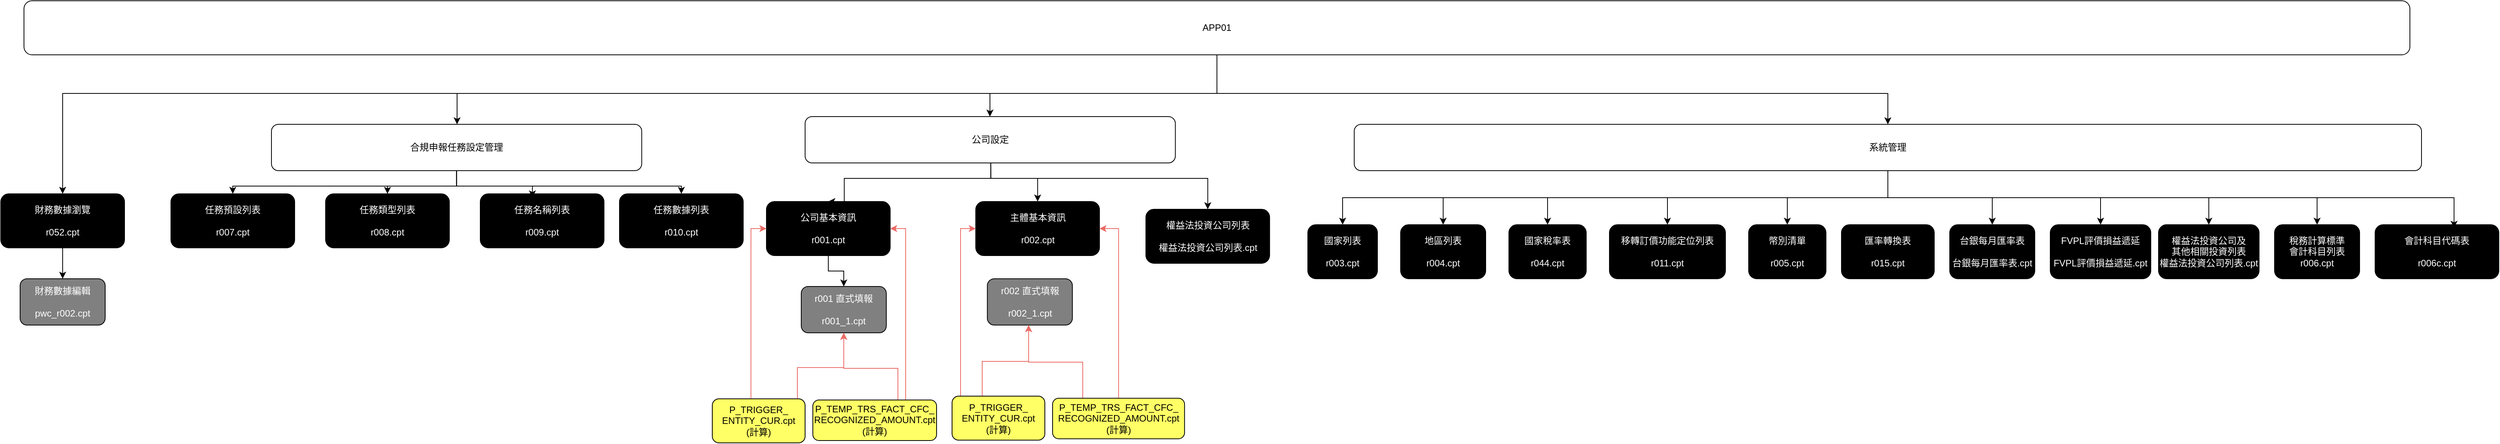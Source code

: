 <mxfile version="26.0.11" pages="2">
  <diagram name="APP01" id="h6OUM4OziwWToXMezERi">
    <mxGraphModel dx="2715" dy="690" grid="1" gridSize="10" guides="1" tooltips="1" connect="1" arrows="1" fold="1" page="1" pageScale="1" pageWidth="827" pageHeight="1169" math="0" shadow="0">
      <root>
        <mxCell id="K0m4iGZ0qWEgd1VsDrm0-0" />
        <mxCell id="K0m4iGZ0qWEgd1VsDrm0-1" parent="K0m4iGZ0qWEgd1VsDrm0-0" />
        <mxCell id="K0m4iGZ0qWEgd1VsDrm0-5" value="國家列表&lt;br&gt;&lt;br&gt;r003.cpt" style="rounded=1;whiteSpace=wrap;html=1;fillColor=#000000;fontColor=#FFFFFF;" vertex="1" parent="K0m4iGZ0qWEgd1VsDrm0-1">
          <mxGeometry x="100" y="300" width="90" height="70" as="geometry" />
        </mxCell>
        <mxCell id="K0m4iGZ0qWEgd1VsDrm0-54" value="主體基本資訊&lt;br&gt;&lt;br&gt;r002.cpt" style="rounded=1;whiteSpace=wrap;html=1;fillColor=#000000;fontColor=#FFFFFF;" vertex="1" parent="K0m4iGZ0qWEgd1VsDrm0-1">
          <mxGeometry x="-329.37" y="270" width="160" height="70" as="geometry" />
        </mxCell>
        <mxCell id="yYYJLgt1P4HtLAIT9Ehr-3" style="edgeStyle=orthogonalEdgeStyle;rounded=0;orthogonalLoop=1;jettySize=auto;html=1;" edge="1" parent="K0m4iGZ0qWEgd1VsDrm0-1" source="K0m4iGZ0qWEgd1VsDrm0-62" target="yYYJLgt1P4HtLAIT9Ehr-1">
          <mxGeometry relative="1" as="geometry">
            <Array as="points">
              <mxPoint x="-18" y="130" />
              <mxPoint x="850" y="130" />
            </Array>
          </mxGeometry>
        </mxCell>
        <mxCell id="yYYJLgt1P4HtLAIT9Ehr-30" style="edgeStyle=orthogonalEdgeStyle;rounded=0;orthogonalLoop=1;jettySize=auto;html=1;" edge="1" parent="K0m4iGZ0qWEgd1VsDrm0-1" source="K0m4iGZ0qWEgd1VsDrm0-62" target="yYYJLgt1P4HtLAIT9Ehr-0">
          <mxGeometry relative="1" as="geometry">
            <Array as="points">
              <mxPoint x="-18" y="130" />
              <mxPoint x="-311" y="130" />
            </Array>
          </mxGeometry>
        </mxCell>
        <mxCell id="yYYJLgt1P4HtLAIT9Ehr-64" style="edgeStyle=orthogonalEdgeStyle;rounded=0;orthogonalLoop=1;jettySize=auto;html=1;" edge="1" parent="K0m4iGZ0qWEgd1VsDrm0-1" source="K0m4iGZ0qWEgd1VsDrm0-62" target="yYYJLgt1P4HtLAIT9Ehr-62">
          <mxGeometry relative="1" as="geometry">
            <Array as="points">
              <mxPoint x="-17" y="130" />
              <mxPoint x="-1000" y="130" />
            </Array>
          </mxGeometry>
        </mxCell>
        <mxCell id="iSZOFuH3dctsX6Fcduhh-1" style="edgeStyle=orthogonalEdgeStyle;rounded=0;orthogonalLoop=1;jettySize=auto;html=1;" edge="1" parent="K0m4iGZ0qWEgd1VsDrm0-1" source="K0m4iGZ0qWEgd1VsDrm0-62" target="iSZOFuH3dctsX6Fcduhh-0">
          <mxGeometry relative="1" as="geometry">
            <Array as="points">
              <mxPoint x="-17" y="130" />
              <mxPoint x="-1510" y="130" />
            </Array>
          </mxGeometry>
        </mxCell>
        <mxCell id="K0m4iGZ0qWEgd1VsDrm0-62" value="APP01" style="rounded=1;whiteSpace=wrap;html=1;" vertex="1" parent="K0m4iGZ0qWEgd1VsDrm0-1">
          <mxGeometry x="-1560" y="10" width="3085" height="70" as="geometry" />
        </mxCell>
        <mxCell id="yYYJLgt1P4HtLAIT9Ehr-32" style="edgeStyle=orthogonalEdgeStyle;rounded=0;orthogonalLoop=1;jettySize=auto;html=1;" edge="1" parent="K0m4iGZ0qWEgd1VsDrm0-1" source="K0m4iGZ0qWEgd1VsDrm0-63" target="yYYJLgt1P4HtLAIT9Ehr-31">
          <mxGeometry relative="1" as="geometry" />
        </mxCell>
        <mxCell id="K0m4iGZ0qWEgd1VsDrm0-63" value="公司基本資訊&lt;br&gt;&lt;br&gt;r001.cpt" style="rounded=1;whiteSpace=wrap;html=1;fillColor=#000000;fontColor=#FFFFFF;" vertex="1" parent="K0m4iGZ0qWEgd1VsDrm0-1">
          <mxGeometry x="-600" y="270" width="160" height="70" as="geometry" />
        </mxCell>
        <mxCell id="K0m4iGZ0qWEgd1VsDrm0-64" value="地區列表&lt;br&gt;&lt;br&gt;r004.cpt" style="rounded=1;whiteSpace=wrap;html=1;fillColor=#000000;fontColor=#FFFFFF;" vertex="1" parent="K0m4iGZ0qWEgd1VsDrm0-1">
          <mxGeometry x="220" y="300" width="110" height="70" as="geometry" />
        </mxCell>
        <mxCell id="K0m4iGZ0qWEgd1VsDrm0-71" value="國家稅率表&lt;br&gt;&lt;br&gt;r044.cpt" style="rounded=1;whiteSpace=wrap;html=1;fillColor=#000000;fontColor=#FFFFFF;" vertex="1" parent="K0m4iGZ0qWEgd1VsDrm0-1">
          <mxGeometry x="360" y="300" width="100" height="70" as="geometry" />
        </mxCell>
        <mxCell id="K0m4iGZ0qWEgd1VsDrm0-75" value="幣別清單&lt;br&gt;&lt;br&gt;r005.cpt" style="rounded=1;whiteSpace=wrap;html=1;fillColor=#000000;fontColor=#FFFFFF;" vertex="1" parent="K0m4iGZ0qWEgd1VsDrm0-1">
          <mxGeometry x="670" y="300" width="100" height="70" as="geometry" />
        </mxCell>
        <mxCell id="yYYJLgt1P4HtLAIT9Ehr-4" style="edgeStyle=orthogonalEdgeStyle;rounded=0;orthogonalLoop=1;jettySize=auto;html=1;entryX=0.5;entryY=0;entryDx=0;entryDy=0;" edge="1" parent="K0m4iGZ0qWEgd1VsDrm0-1" target="K0m4iGZ0qWEgd1VsDrm0-63">
          <mxGeometry relative="1" as="geometry">
            <mxPoint x="-309.941" y="220" as="sourcePoint" />
            <Array as="points">
              <mxPoint x="-310.37" y="240" />
              <mxPoint x="-499.37" y="240" />
            </Array>
          </mxGeometry>
        </mxCell>
        <mxCell id="yYYJLgt1P4HtLAIT9Ehr-28" style="edgeStyle=orthogonalEdgeStyle;rounded=0;orthogonalLoop=1;jettySize=auto;html=1;" edge="1" parent="K0m4iGZ0qWEgd1VsDrm0-1" target="K0m4iGZ0qWEgd1VsDrm0-54">
          <mxGeometry relative="1" as="geometry">
            <mxPoint x="-309.941" y="220" as="sourcePoint" />
            <Array as="points">
              <mxPoint x="-310.37" y="240" />
              <mxPoint x="-249.37" y="240" />
            </Array>
          </mxGeometry>
        </mxCell>
        <mxCell id="yYYJLgt1P4HtLAIT9Ehr-29" style="edgeStyle=orthogonalEdgeStyle;rounded=0;orthogonalLoop=1;jettySize=auto;html=1;" edge="1" parent="K0m4iGZ0qWEgd1VsDrm0-1" target="yYYJLgt1P4HtLAIT9Ehr-27">
          <mxGeometry relative="1" as="geometry">
            <mxPoint x="-309.941" y="220" as="sourcePoint" />
            <Array as="points">
              <mxPoint x="-310.37" y="240" />
              <mxPoint x="-29.37" y="240" />
            </Array>
          </mxGeometry>
        </mxCell>
        <mxCell id="yYYJLgt1P4HtLAIT9Ehr-0" value="公司設定" style="rounded=1;whiteSpace=wrap;html=1;" vertex="1" parent="K0m4iGZ0qWEgd1VsDrm0-1">
          <mxGeometry x="-550" y="160" width="478.75" height="60" as="geometry" />
        </mxCell>
        <mxCell id="yYYJLgt1P4HtLAIT9Ehr-5" style="edgeStyle=orthogonalEdgeStyle;rounded=0;orthogonalLoop=1;jettySize=auto;html=1;" edge="1" parent="K0m4iGZ0qWEgd1VsDrm0-1" source="yYYJLgt1P4HtLAIT9Ehr-1" target="K0m4iGZ0qWEgd1VsDrm0-5">
          <mxGeometry relative="1" as="geometry" />
        </mxCell>
        <mxCell id="yYYJLgt1P4HtLAIT9Ehr-6" style="edgeStyle=orthogonalEdgeStyle;rounded=0;orthogonalLoop=1;jettySize=auto;html=1;" edge="1" parent="K0m4iGZ0qWEgd1VsDrm0-1" source="yYYJLgt1P4HtLAIT9Ehr-1" target="K0m4iGZ0qWEgd1VsDrm0-64">
          <mxGeometry relative="1" as="geometry" />
        </mxCell>
        <mxCell id="yYYJLgt1P4HtLAIT9Ehr-7" style="edgeStyle=orthogonalEdgeStyle;rounded=0;orthogonalLoop=1;jettySize=auto;html=1;" edge="1" parent="K0m4iGZ0qWEgd1VsDrm0-1" source="yYYJLgt1P4HtLAIT9Ehr-1" target="K0m4iGZ0qWEgd1VsDrm0-71">
          <mxGeometry relative="1" as="geometry" />
        </mxCell>
        <mxCell id="yYYJLgt1P4HtLAIT9Ehr-8" style="edgeStyle=orthogonalEdgeStyle;rounded=0;orthogonalLoop=1;jettySize=auto;html=1;" edge="1" parent="K0m4iGZ0qWEgd1VsDrm0-1" source="yYYJLgt1P4HtLAIT9Ehr-1" target="K0m4iGZ0qWEgd1VsDrm0-73">
          <mxGeometry relative="1" as="geometry" />
        </mxCell>
        <mxCell id="yYYJLgt1P4HtLAIT9Ehr-9" style="edgeStyle=orthogonalEdgeStyle;rounded=0;orthogonalLoop=1;jettySize=auto;html=1;" edge="1" parent="K0m4iGZ0qWEgd1VsDrm0-1" source="yYYJLgt1P4HtLAIT9Ehr-1" target="K0m4iGZ0qWEgd1VsDrm0-75">
          <mxGeometry relative="1" as="geometry" />
        </mxCell>
        <mxCell id="yYYJLgt1P4HtLAIT9Ehr-22" style="edgeStyle=orthogonalEdgeStyle;rounded=0;orthogonalLoop=1;jettySize=auto;html=1;" edge="1" parent="K0m4iGZ0qWEgd1VsDrm0-1" source="yYYJLgt1P4HtLAIT9Ehr-1" target="yYYJLgt1P4HtLAIT9Ehr-14">
          <mxGeometry relative="1" as="geometry" />
        </mxCell>
        <mxCell id="yYYJLgt1P4HtLAIT9Ehr-23" style="edgeStyle=orthogonalEdgeStyle;rounded=0;orthogonalLoop=1;jettySize=auto;html=1;" edge="1" parent="K0m4iGZ0qWEgd1VsDrm0-1" source="yYYJLgt1P4HtLAIT9Ehr-1" target="yYYJLgt1P4HtLAIT9Ehr-12">
          <mxGeometry relative="1" as="geometry" />
        </mxCell>
        <mxCell id="yYYJLgt1P4HtLAIT9Ehr-24" style="edgeStyle=orthogonalEdgeStyle;rounded=0;orthogonalLoop=1;jettySize=auto;html=1;" edge="1" parent="K0m4iGZ0qWEgd1VsDrm0-1" source="yYYJLgt1P4HtLAIT9Ehr-1" target="yYYJLgt1P4HtLAIT9Ehr-11">
          <mxGeometry relative="1" as="geometry" />
        </mxCell>
        <mxCell id="yYYJLgt1P4HtLAIT9Ehr-25" style="edgeStyle=orthogonalEdgeStyle;rounded=0;orthogonalLoop=1;jettySize=auto;html=1;" edge="1" parent="K0m4iGZ0qWEgd1VsDrm0-1" source="yYYJLgt1P4HtLAIT9Ehr-1" target="yYYJLgt1P4HtLAIT9Ehr-13">
          <mxGeometry relative="1" as="geometry" />
        </mxCell>
        <mxCell id="yYYJLgt1P4HtLAIT9Ehr-1" value="系統管理" style="rounded=1;whiteSpace=wrap;html=1;" vertex="1" parent="K0m4iGZ0qWEgd1VsDrm0-1">
          <mxGeometry x="160" y="170" width="1380" height="60" as="geometry" />
        </mxCell>
        <mxCell id="yYYJLgt1P4HtLAIT9Ehr-10" value="匯率轉換表&lt;br&gt;&lt;br&gt;r015.cpt" style="rounded=1;whiteSpace=wrap;html=1;fillColor=#000000;fontColor=#FFFFFF;" vertex="1" parent="K0m4iGZ0qWEgd1VsDrm0-1">
          <mxGeometry x="790" y="300" width="120" height="70" as="geometry" />
        </mxCell>
        <mxCell id="yYYJLgt1P4HtLAIT9Ehr-11" value="權益法投資公司及&lt;br&gt;其他相關投資列表&lt;br&gt;權益法投資公司列表.cpt" style="rounded=1;whiteSpace=wrap;html=1;fillColor=#000000;fontColor=#FFFFFF;" vertex="1" parent="K0m4iGZ0qWEgd1VsDrm0-1">
          <mxGeometry x="1200" y="300" width="130" height="70" as="geometry" />
        </mxCell>
        <mxCell id="yYYJLgt1P4HtLAIT9Ehr-12" value="FVPL評價損益遞延&lt;br&gt;&lt;br&gt;FVPL評價損益遞延.cpt" style="rounded=1;whiteSpace=wrap;html=1;fillColor=#000000;fontColor=#FFFFFF;" vertex="1" parent="K0m4iGZ0qWEgd1VsDrm0-1">
          <mxGeometry x="1060" y="300" width="130" height="70" as="geometry" />
        </mxCell>
        <mxCell id="yYYJLgt1P4HtLAIT9Ehr-13" value="稅務計算標準&lt;br&gt;會計科目列表&lt;br&gt;r006.cpt" style="rounded=1;whiteSpace=wrap;html=1;fillColor=#000000;fontColor=#FFFFFF;" vertex="1" parent="K0m4iGZ0qWEgd1VsDrm0-1">
          <mxGeometry x="1350" y="300" width="110" height="70" as="geometry" />
        </mxCell>
        <mxCell id="yYYJLgt1P4HtLAIT9Ehr-15" value="會計科目代碼表&lt;br&gt;&lt;br&gt;r006c.cpt" style="rounded=1;whiteSpace=wrap;html=1;fillColor=#000000;fontColor=#FFFFFF;" vertex="1" parent="K0m4iGZ0qWEgd1VsDrm0-1">
          <mxGeometry x="1480" y="300" width="160" height="70" as="geometry" />
        </mxCell>
        <mxCell id="K0m4iGZ0qWEgd1VsDrm0-73" value="移轉訂價功能定位列表&lt;br&gt;&lt;br&gt;r011.cpt" style="rounded=1;whiteSpace=wrap;html=1;fillColor=#000000;fontColor=#FFFFFF;" vertex="1" parent="K0m4iGZ0qWEgd1VsDrm0-1">
          <mxGeometry x="490" y="300" width="150" height="70" as="geometry" />
        </mxCell>
        <mxCell id="yYYJLgt1P4HtLAIT9Ehr-14" value="台銀每月匯率表&lt;br&gt;&lt;br&gt;台銀每月匯率表.cpt" style="rounded=1;whiteSpace=wrap;html=1;fillColor=#000000;fontColor=#FFFFFF;" vertex="1" parent="K0m4iGZ0qWEgd1VsDrm0-1">
          <mxGeometry x="930" y="300" width="110" height="70" as="geometry" />
        </mxCell>
        <mxCell id="yYYJLgt1P4HtLAIT9Ehr-26" style="edgeStyle=orthogonalEdgeStyle;rounded=0;orthogonalLoop=1;jettySize=auto;html=1;entryX=0.638;entryY=0.057;entryDx=0;entryDy=0;entryPerimeter=0;" edge="1" parent="K0m4iGZ0qWEgd1VsDrm0-1" source="yYYJLgt1P4HtLAIT9Ehr-1" target="yYYJLgt1P4HtLAIT9Ehr-15">
          <mxGeometry relative="1" as="geometry" />
        </mxCell>
        <mxCell id="yYYJLgt1P4HtLAIT9Ehr-27" value="權益法投資公司列表&lt;br&gt;&lt;br&gt;權益法投資公司列表.cpt" style="rounded=1;whiteSpace=wrap;html=1;fillColor=#000000;fontColor=#FFFFFF;" vertex="1" parent="K0m4iGZ0qWEgd1VsDrm0-1">
          <mxGeometry x="-109.37" y="280" width="160" height="70" as="geometry" />
        </mxCell>
        <mxCell id="yYYJLgt1P4HtLAIT9Ehr-31" value="r001 直式填報&lt;br&gt;&lt;br&gt;r001_1.cpt" style="rounded=1;whiteSpace=wrap;html=1;fillColor=#808080;fontColor=#FFFFFF;" vertex="1" parent="K0m4iGZ0qWEgd1VsDrm0-1">
          <mxGeometry x="-555" y="380" width="110" height="60" as="geometry" />
        </mxCell>
        <mxCell id="yYYJLgt1P4HtLAIT9Ehr-37" style="edgeStyle=orthogonalEdgeStyle;rounded=0;orthogonalLoop=1;jettySize=auto;html=1;strokeColor=light-dark(#EA6B66,#FFFFFF);" edge="1" parent="K0m4iGZ0qWEgd1VsDrm0-1" source="yYYJLgt1P4HtLAIT9Ehr-33" target="yYYJLgt1P4HtLAIT9Ehr-31">
          <mxGeometry relative="1" as="geometry">
            <Array as="points">
              <mxPoint x="-560" y="485" />
              <mxPoint x="-500" y="485" />
            </Array>
          </mxGeometry>
        </mxCell>
        <mxCell id="yYYJLgt1P4HtLAIT9Ehr-60" style="edgeStyle=orthogonalEdgeStyle;rounded=0;orthogonalLoop=1;jettySize=auto;html=1;entryX=0;entryY=0.5;entryDx=0;entryDy=0;strokeColor=light-dark(#EA6B66,#FFFFFF);" edge="1" parent="K0m4iGZ0qWEgd1VsDrm0-1" source="yYYJLgt1P4HtLAIT9Ehr-33" target="K0m4iGZ0qWEgd1VsDrm0-63">
          <mxGeometry relative="1" as="geometry">
            <Array as="points">
              <mxPoint x="-620" y="305" />
            </Array>
          </mxGeometry>
        </mxCell>
        <mxCell id="yYYJLgt1P4HtLAIT9Ehr-33" value="P_TRIGGER_&lt;br&gt;ENTITY_CUR.cpt&lt;br&gt;(計算)" style="rounded=1;whiteSpace=wrap;html=1;fillColor=light-dark(#FFFF66,var(--ge-dark-color, #121212));" vertex="1" parent="K0m4iGZ0qWEgd1VsDrm0-1">
          <mxGeometry x="-670" y="525.5" width="120" height="57" as="geometry" />
        </mxCell>
        <mxCell id="yYYJLgt1P4HtLAIT9Ehr-38" style="edgeStyle=orthogonalEdgeStyle;rounded=0;orthogonalLoop=1;jettySize=auto;html=1;fillColor=#EA6B66;strokeColor=light-dark(#EA6B66,#FFFFFF);" edge="1" parent="K0m4iGZ0qWEgd1VsDrm0-1" source="yYYJLgt1P4HtLAIT9Ehr-34" target="yYYJLgt1P4HtLAIT9Ehr-31">
          <mxGeometry relative="1" as="geometry">
            <Array as="points">
              <mxPoint x="-430" y="486" />
              <mxPoint x="-500" y="486" />
            </Array>
          </mxGeometry>
        </mxCell>
        <mxCell id="yYYJLgt1P4HtLAIT9Ehr-59" style="edgeStyle=orthogonalEdgeStyle;rounded=0;orthogonalLoop=1;jettySize=auto;html=1;entryX=1;entryY=0.5;entryDx=0;entryDy=0;strokeColor=light-dark(#EA6B66,#FFFFFF);" edge="1" parent="K0m4iGZ0qWEgd1VsDrm0-1" source="yYYJLgt1P4HtLAIT9Ehr-34" target="K0m4iGZ0qWEgd1VsDrm0-63">
          <mxGeometry relative="1" as="geometry">
            <Array as="points">
              <mxPoint x="-420" y="305" />
            </Array>
          </mxGeometry>
        </mxCell>
        <mxCell id="yYYJLgt1P4HtLAIT9Ehr-34" value="P_TEMP_TRS_FACT_CFC_&lt;br&gt;RECOGNIZED_AMOUNT.cpt&lt;br&gt;(計算)" style="rounded=1;whiteSpace=wrap;html=1;fillColor=light-dark(#FFFF66,var(--ge-dark-color, #121212));" vertex="1" parent="K0m4iGZ0qWEgd1VsDrm0-1">
          <mxGeometry x="-540" y="527" width="160" height="52.5" as="geometry" />
        </mxCell>
        <mxCell id="yYYJLgt1P4HtLAIT9Ehr-40" value="r002 直式填報&lt;br&gt;&lt;br&gt;r002_1.cpt" style="rounded=1;whiteSpace=wrap;html=1;fillColor=#808080;fontColor=#FFFFFF;" vertex="1" parent="K0m4iGZ0qWEgd1VsDrm0-1">
          <mxGeometry x="-314.37" y="370" width="110" height="60" as="geometry" />
        </mxCell>
        <mxCell id="yYYJLgt1P4HtLAIT9Ehr-51" style="edgeStyle=orthogonalEdgeStyle;rounded=0;orthogonalLoop=1;jettySize=auto;html=1;strokeColor=light-dark(#EA6B66,#FFFFFF);" edge="1" parent="K0m4iGZ0qWEgd1VsDrm0-1" source="yYYJLgt1P4HtLAIT9Ehr-52" target="yYYJLgt1P4HtLAIT9Ehr-40">
          <mxGeometry relative="1" as="geometry">
            <mxPoint x="-260.63" y="432" as="targetPoint" />
            <Array as="points">
              <mxPoint x="-321" y="477" />
              <mxPoint x="-261" y="477" />
            </Array>
          </mxGeometry>
        </mxCell>
        <mxCell id="yYYJLgt1P4HtLAIT9Ehr-56" style="edgeStyle=orthogonalEdgeStyle;rounded=0;orthogonalLoop=1;jettySize=auto;html=1;entryX=0;entryY=0.5;entryDx=0;entryDy=0;strokeColor=light-dark(#EA6B66,#FFFFFF);" edge="1" parent="K0m4iGZ0qWEgd1VsDrm0-1" source="yYYJLgt1P4HtLAIT9Ehr-52" target="K0m4iGZ0qWEgd1VsDrm0-54">
          <mxGeometry relative="1" as="geometry">
            <Array as="points">
              <mxPoint x="-349" y="305" />
            </Array>
          </mxGeometry>
        </mxCell>
        <mxCell id="yYYJLgt1P4HtLAIT9Ehr-52" value="P_TRIGGER_&lt;br&gt;ENTITY_CUR.cpt&lt;br&gt;(計算)" style="rounded=1;whiteSpace=wrap;html=1;fillColor=light-dark(#FFFF66,var(--ge-dark-color, #121212));" vertex="1" parent="K0m4iGZ0qWEgd1VsDrm0-1">
          <mxGeometry x="-360" y="522" width="120" height="57" as="geometry" />
        </mxCell>
        <mxCell id="yYYJLgt1P4HtLAIT9Ehr-53" style="edgeStyle=orthogonalEdgeStyle;rounded=0;orthogonalLoop=1;jettySize=auto;html=1;fillColor=#EA6B66;strokeColor=light-dark(#EA6B66,#FFFFFF);" edge="1" parent="K0m4iGZ0qWEgd1VsDrm0-1" source="yYYJLgt1P4HtLAIT9Ehr-54" target="yYYJLgt1P4HtLAIT9Ehr-40">
          <mxGeometry relative="1" as="geometry">
            <mxPoint x="-260.63" y="432" as="targetPoint" />
            <Array as="points">
              <mxPoint x="-191" y="478" />
              <mxPoint x="-261" y="478" />
            </Array>
          </mxGeometry>
        </mxCell>
        <mxCell id="yYYJLgt1P4HtLAIT9Ehr-61" style="edgeStyle=orthogonalEdgeStyle;rounded=0;orthogonalLoop=1;jettySize=auto;html=1;entryX=1;entryY=0.5;entryDx=0;entryDy=0;strokeColor=light-dark(#EA6B66,#FFFFFF);" edge="1" parent="K0m4iGZ0qWEgd1VsDrm0-1" source="yYYJLgt1P4HtLAIT9Ehr-54" target="K0m4iGZ0qWEgd1VsDrm0-54">
          <mxGeometry relative="1" as="geometry" />
        </mxCell>
        <mxCell id="yYYJLgt1P4HtLAIT9Ehr-54" value="P_TEMP_TRS_FACT_CFC_&lt;br&gt;RECOGNIZED_AMOUNT.cpt&lt;br&gt;(計算)" style="rounded=1;whiteSpace=wrap;html=1;fillColor=light-dark(#FFFF66,var(--ge-dark-color, #121212));" vertex="1" parent="K0m4iGZ0qWEgd1VsDrm0-1">
          <mxGeometry x="-230" y="524.75" width="170.63" height="52.5" as="geometry" />
        </mxCell>
        <mxCell id="yYYJLgt1P4HtLAIT9Ehr-69" style="edgeStyle=orthogonalEdgeStyle;rounded=0;orthogonalLoop=1;jettySize=auto;html=1;entryX=0.5;entryY=0;entryDx=0;entryDy=0;" edge="1" parent="K0m4iGZ0qWEgd1VsDrm0-1" source="yYYJLgt1P4HtLAIT9Ehr-62" target="yYYJLgt1P4HtLAIT9Ehr-68">
          <mxGeometry relative="1" as="geometry">
            <Array as="points">
              <mxPoint x="-1001" y="250" />
              <mxPoint x="-1290" y="250" />
            </Array>
          </mxGeometry>
        </mxCell>
        <mxCell id="yYYJLgt1P4HtLAIT9Ehr-70" style="edgeStyle=orthogonalEdgeStyle;rounded=0;orthogonalLoop=1;jettySize=auto;html=1;" edge="1" parent="K0m4iGZ0qWEgd1VsDrm0-1" source="yYYJLgt1P4HtLAIT9Ehr-62" target="yYYJLgt1P4HtLAIT9Ehr-65">
          <mxGeometry relative="1" as="geometry" />
        </mxCell>
        <mxCell id="yYYJLgt1P4HtLAIT9Ehr-72" style="edgeStyle=orthogonalEdgeStyle;rounded=0;orthogonalLoop=1;jettySize=auto;html=1;" edge="1" parent="K0m4iGZ0qWEgd1VsDrm0-1" source="yYYJLgt1P4HtLAIT9Ehr-62" target="yYYJLgt1P4HtLAIT9Ehr-67">
          <mxGeometry relative="1" as="geometry">
            <Array as="points">
              <mxPoint x="-1001" y="250" />
              <mxPoint x="-710" y="250" />
            </Array>
          </mxGeometry>
        </mxCell>
        <mxCell id="yYYJLgt1P4HtLAIT9Ehr-62" value="合規申報任務設定管理" style="rounded=1;whiteSpace=wrap;html=1;" vertex="1" parent="K0m4iGZ0qWEgd1VsDrm0-1">
          <mxGeometry x="-1240" y="170" width="478.75" height="60" as="geometry" />
        </mxCell>
        <mxCell id="yYYJLgt1P4HtLAIT9Ehr-65" value="任務類型列表&lt;br&gt;&lt;br&gt;r008.cpt" style="rounded=1;whiteSpace=wrap;html=1;fillColor=#000000;fontColor=#FFFFFF;" vertex="1" parent="K0m4iGZ0qWEgd1VsDrm0-1">
          <mxGeometry x="-1170" y="260" width="160" height="70" as="geometry" />
        </mxCell>
        <mxCell id="yYYJLgt1P4HtLAIT9Ehr-66" value="任務名稱列表&lt;br&gt;&lt;br&gt;r009.cpt" style="rounded=1;whiteSpace=wrap;html=1;fillColor=#000000;fontColor=#FFFFFF;" vertex="1" parent="K0m4iGZ0qWEgd1VsDrm0-1">
          <mxGeometry x="-970" y="260" width="160" height="70" as="geometry" />
        </mxCell>
        <mxCell id="yYYJLgt1P4HtLAIT9Ehr-67" value="任務數據列表&lt;br&gt;&lt;br&gt;r010.cpt" style="rounded=1;whiteSpace=wrap;html=1;fillColor=#000000;fontColor=#FFFFFF;" vertex="1" parent="K0m4iGZ0qWEgd1VsDrm0-1">
          <mxGeometry x="-790" y="260" width="160" height="70" as="geometry" />
        </mxCell>
        <mxCell id="yYYJLgt1P4HtLAIT9Ehr-68" value="任務預設列表&lt;br&gt;&lt;br&gt;r007.cpt" style="rounded=1;whiteSpace=wrap;html=1;fillColor=#000000;fontColor=#FFFFFF;" vertex="1" parent="K0m4iGZ0qWEgd1VsDrm0-1">
          <mxGeometry x="-1370" y="260" width="160" height="70" as="geometry" />
        </mxCell>
        <mxCell id="yYYJLgt1P4HtLAIT9Ehr-71" style="edgeStyle=orthogonalEdgeStyle;rounded=0;orthogonalLoop=1;jettySize=auto;html=1;entryX=0.421;entryY=0.067;entryDx=0;entryDy=0;entryPerimeter=0;" edge="1" parent="K0m4iGZ0qWEgd1VsDrm0-1" source="yYYJLgt1P4HtLAIT9Ehr-62" target="yYYJLgt1P4HtLAIT9Ehr-66">
          <mxGeometry relative="1" as="geometry" />
        </mxCell>
        <mxCell id="iSZOFuH3dctsX6Fcduhh-3" style="edgeStyle=orthogonalEdgeStyle;rounded=0;orthogonalLoop=1;jettySize=auto;html=1;" edge="1" parent="K0m4iGZ0qWEgd1VsDrm0-1" source="iSZOFuH3dctsX6Fcduhh-0" target="iSZOFuH3dctsX6Fcduhh-2">
          <mxGeometry relative="1" as="geometry" />
        </mxCell>
        <mxCell id="iSZOFuH3dctsX6Fcduhh-0" value="財務數據瀏覽&lt;br&gt;&lt;br&gt;r052.cpt" style="rounded=1;whiteSpace=wrap;html=1;fillColor=#000000;fontColor=#FFFFFF;" vertex="1" parent="K0m4iGZ0qWEgd1VsDrm0-1">
          <mxGeometry x="-1590" y="260" width="160" height="70" as="geometry" />
        </mxCell>
        <mxCell id="iSZOFuH3dctsX6Fcduhh-2" value="財務數據編輯&lt;br&gt;&lt;br&gt;pwc_r002.cpt" style="rounded=1;whiteSpace=wrap;html=1;fillColor=#808080;fontColor=#FFFFFF;" vertex="1" parent="K0m4iGZ0qWEgd1VsDrm0-1">
          <mxGeometry x="-1565" y="370" width="110" height="60" as="geometry" />
        </mxCell>
      </root>
    </mxGraphModel>
  </diagram>
  <diagram name="APP05" id="a1iznEjpdeptG8lBAHUq">
    <mxGraphModel dx="2010" dy="768" grid="1" gridSize="10" guides="1" tooltips="1" connect="1" arrows="1" fold="1" page="1" pageScale="1" pageWidth="827" pageHeight="1169" math="0" shadow="0">
      <root>
        <mxCell id="0" />
        <mxCell id="1" parent="0" />
        <mxCell id="TwcWxj9IpcgfU60Wg9Iu-6" style="edgeStyle=orthogonalEdgeStyle;rounded=0;orthogonalLoop=1;jettySize=auto;html=1;exitX=0.394;exitY=-0.029;exitDx=0;exitDy=0;entryX=0.5;entryY=0;entryDx=0;entryDy=0;exitPerimeter=0;" parent="1" source="hVN81LNOfM8asuiW2AmP-2" target="TwcWxj9IpcgfU60Wg9Iu-2" edge="1">
          <mxGeometry relative="1" as="geometry">
            <mxPoint x="460" y="200" as="sourcePoint" />
          </mxGeometry>
        </mxCell>
        <mxCell id="TwcWxj9IpcgfU60Wg9Iu-7" style="edgeStyle=orthogonalEdgeStyle;rounded=0;orthogonalLoop=1;jettySize=auto;html=1;entryX=0.5;entryY=0;entryDx=0;entryDy=0;" parent="1" source="hVN81LNOfM8asuiW2AmP-2" target="TwcWxj9IpcgfU60Wg9Iu-5" edge="1">
          <mxGeometry relative="1" as="geometry">
            <mxPoint x="500" y="200" as="sourcePoint" />
          </mxGeometry>
        </mxCell>
        <mxCell id="TwcWxj9IpcgfU60Wg9Iu-11" style="edgeStyle=orthogonalEdgeStyle;rounded=0;orthogonalLoop=1;jettySize=auto;html=1;entryX=0.5;entryY=0;entryDx=0;entryDy=0;" parent="1" source="hVN81LNOfM8asuiW2AmP-1" target="TwcWxj9IpcgfU60Wg9Iu-8" edge="1">
          <mxGeometry relative="1" as="geometry">
            <mxPoint x="540" y="200" as="sourcePoint" />
            <Array as="points">
              <mxPoint x="534" y="340" />
              <mxPoint x="860" y="340" />
              <mxPoint x="860" y="510" />
            </Array>
          </mxGeometry>
        </mxCell>
        <mxCell id="TwcWxj9IpcgfU60Wg9Iu-2" value="CFC 及豁免判斷&lt;br&gt;&lt;br&gt;r062.cpt" style="rounded=1;whiteSpace=wrap;html=1;fillColor=#000000;fontColor=#FFFFFF;" parent="1" vertex="1">
          <mxGeometry x="-160" y="510" width="160" height="70" as="geometry" />
        </mxCell>
        <mxCell id="TwcWxj9IpcgfU60Wg9Iu-14" style="edgeStyle=orthogonalEdgeStyle;rounded=0;orthogonalLoop=1;jettySize=auto;html=1;exitX=1;exitY=0.5;exitDx=0;exitDy=0;entryX=0;entryY=0.5;entryDx=0;entryDy=0;" parent="1" source="TwcWxj9IpcgfU60Wg9Iu-5" target="TwcWxj9IpcgfU60Wg9Iu-12" edge="1">
          <mxGeometry relative="1" as="geometry" />
        </mxCell>
        <mxCell id="TwcWxj9IpcgfU60Wg9Iu-16" style="edgeStyle=orthogonalEdgeStyle;rounded=0;orthogonalLoop=1;jettySize=auto;html=1;exitX=0.5;exitY=1;exitDx=0;exitDy=0;" parent="1" source="TwcWxj9IpcgfU60Wg9Iu-5" target="TwcWxj9IpcgfU60Wg9Iu-15" edge="1">
          <mxGeometry relative="1" as="geometry" />
        </mxCell>
        <mxCell id="TwcWxj9IpcgfU60Wg9Iu-5" value="CFC 盈餘及歸課所得計算&lt;br&gt;&lt;br&gt;r063.cpt" style="rounded=1;whiteSpace=wrap;html=1;fillColor=#000000;fontColor=#FFFFFF;" parent="1" vertex="1">
          <mxGeometry x="320" y="510" width="160" height="70" as="geometry" />
        </mxCell>
        <mxCell id="TwcWxj9IpcgfU60Wg9Iu-57" style="edgeStyle=orthogonalEdgeStyle;rounded=0;orthogonalLoop=1;jettySize=auto;html=1;exitX=1;exitY=0.5;exitDx=0;exitDy=0;entryX=0;entryY=0.5;entryDx=0;entryDy=0;" parent="1" source="TwcWxj9IpcgfU60Wg9Iu-8" target="TwcWxj9IpcgfU60Wg9Iu-56" edge="1">
          <mxGeometry relative="1" as="geometry" />
        </mxCell>
        <mxCell id="TwcWxj9IpcgfU60Wg9Iu-8" value="&lt;div&gt;認列CFC投資收益&lt;/div&gt;&lt;div&gt;及境外可扣抵稅額明細&lt;/div&gt;&lt;div&gt;&lt;br&gt;&lt;/div&gt;&lt;div&gt;&lt;/div&gt;r069.cpt" style="rounded=1;whiteSpace=wrap;html=1;fillColor=#000000;fontColor=#FFFFFF;" parent="1" vertex="1">
          <mxGeometry x="760" y="510" width="160" height="70" as="geometry" />
        </mxCell>
        <mxCell id="TwcWxj9IpcgfU60Wg9Iu-12" value="直接持股比例計算&lt;br&gt;&lt;br&gt;r063_1.cpt" style="rounded=1;whiteSpace=wrap;html=1;fillColor=#808080;fontColor=#FFFFFF;" parent="1" vertex="1">
          <mxGeometry x="550" y="515" width="110" height="60" as="geometry" />
        </mxCell>
        <mxCell id="TwcWxj9IpcgfU60Wg9Iu-17" style="edgeStyle=orthogonalEdgeStyle;rounded=0;orthogonalLoop=1;jettySize=auto;html=1;exitX=0.75;exitY=0;exitDx=0;exitDy=0;entryX=0.75;entryY=1;entryDx=0;entryDy=0;dashed=1;dashPattern=1 2;strokeColor=#FF6666;strokeWidth=2;" parent="1" source="TwcWxj9IpcgfU60Wg9Iu-15" target="TwcWxj9IpcgfU60Wg9Iu-5" edge="1">
          <mxGeometry relative="1" as="geometry" />
        </mxCell>
        <mxCell id="TwcWxj9IpcgfU60Wg9Iu-18" value="CFC當年度歸課所得" style="edgeLabel;html=1;align=center;verticalAlign=middle;resizable=0;points=[];fontColor=#3399FF;" parent="TwcWxj9IpcgfU60Wg9Iu-17" vertex="1" connectable="0">
          <mxGeometry x="-0.051" y="-1" relative="1" as="geometry">
            <mxPoint x="39" as="offset" />
          </mxGeometry>
        </mxCell>
        <mxCell id="TwcWxj9IpcgfU60Wg9Iu-26" style="edgeStyle=orthogonalEdgeStyle;rounded=0;orthogonalLoop=1;jettySize=auto;html=1;exitX=0.25;exitY=1;exitDx=0;exitDy=0;entryX=0.5;entryY=0;entryDx=0;entryDy=0;" parent="1" source="TwcWxj9IpcgfU60Wg9Iu-15" target="TwcWxj9IpcgfU60Wg9Iu-23" edge="1">
          <mxGeometry relative="1" as="geometry">
            <Array as="points">
              <mxPoint x="380" y="610" />
              <mxPoint x="120" y="610" />
            </Array>
          </mxGeometry>
        </mxCell>
        <mxCell id="TwcWxj9IpcgfU60Wg9Iu-32" style="edgeStyle=orthogonalEdgeStyle;rounded=0;orthogonalLoop=1;jettySize=auto;html=1;exitX=0.75;exitY=1;exitDx=0;exitDy=0;entryX=0.25;entryY=0;entryDx=0;entryDy=0;" parent="1" source="TwcWxj9IpcgfU60Wg9Iu-15" target="TwcWxj9IpcgfU60Wg9Iu-29" edge="1">
          <mxGeometry relative="1" as="geometry">
            <Array as="points">
              <mxPoint x="460" y="610" />
              <mxPoint x="680" y="610" />
            </Array>
          </mxGeometry>
        </mxCell>
        <mxCell id="TwcWxj9IpcgfU60Wg9Iu-64" style="edgeStyle=orthogonalEdgeStyle;rounded=0;orthogonalLoop=1;jettySize=auto;html=1;exitX=1;exitY=0.25;exitDx=0;exitDy=0;entryX=0.5;entryY=1;entryDx=0;entryDy=0;dashed=1;dashPattern=1 2;strokeWidth=2;strokeColor=#FF6666;" parent="1" source="TwcWxj9IpcgfU60Wg9Iu-15" target="TwcWxj9IpcgfU60Wg9Iu-8" edge="1">
          <mxGeometry relative="1" as="geometry" />
        </mxCell>
        <mxCell id="HMwfTaYUyAElFO_z5OGb-37" style="edgeStyle=orthogonalEdgeStyle;rounded=0;orthogonalLoop=1;jettySize=auto;html=1;" edge="1" parent="1" source="TwcWxj9IpcgfU60Wg9Iu-15" target="HMwfTaYUyAElFO_z5OGb-1">
          <mxGeometry relative="1" as="geometry" />
        </mxCell>
        <mxCell id="HMwfTaYUyAElFO_z5OGb-38" style="edgeStyle=orthogonalEdgeStyle;rounded=0;orthogonalLoop=1;jettySize=auto;html=1;" edge="1" parent="1" source="TwcWxj9IpcgfU60Wg9Iu-15" target="HMwfTaYUyAElFO_z5OGb-2">
          <mxGeometry relative="1" as="geometry" />
        </mxCell>
        <mxCell id="HMwfTaYUyAElFO_z5OGb-40" style="edgeStyle=orthogonalEdgeStyle;rounded=0;orthogonalLoop=1;jettySize=auto;html=1;" edge="1" parent="1" source="TwcWxj9IpcgfU60Wg9Iu-15" target="TwcWxj9IpcgfU60Wg9Iu-29">
          <mxGeometry relative="1" as="geometry" />
        </mxCell>
        <mxCell id="HMwfTaYUyAElFO_z5OGb-41" style="edgeStyle=orthogonalEdgeStyle;rounded=0;orthogonalLoop=1;jettySize=auto;html=1;" edge="1" parent="1" source="TwcWxj9IpcgfU60Wg9Iu-15" target="TwcWxj9IpcgfU60Wg9Iu-23">
          <mxGeometry relative="1" as="geometry" />
        </mxCell>
        <mxCell id="TwcWxj9IpcgfU60Wg9Iu-15" value="CFC 當年度歸課所得計算&lt;br&gt;&lt;br&gt;d011.frm 包 r070.cpt&lt;div&gt;r070_1.cpt 為操作日誌&lt;/div&gt;" style="rounded=1;whiteSpace=wrap;html=1;fillColor=#000000;fontColor=#FFFFFF;" parent="1" vertex="1">
          <mxGeometry x="320" y="650" width="160" height="70" as="geometry" />
        </mxCell>
        <mxCell id="TwcWxj9IpcgfU60Wg9Iu-19" value="" style="endArrow=classic;html=1;rounded=0;strokeColor=#FF6666;strokeWidth=2;dashed=1;dashPattern=1 2;exitX=0;exitY=0.25;exitDx=0;exitDy=0;" parent="1" source="TwcWxj9IpcgfU60Wg9Iu-12" edge="1">
          <mxGeometry width="50" height="50" relative="1" as="geometry">
            <mxPoint x="560" y="530" as="sourcePoint" />
            <mxPoint x="480" y="530" as="targetPoint" />
          </mxGeometry>
        </mxCell>
        <mxCell id="TwcWxj9IpcgfU60Wg9Iu-20" value="持股比例" style="edgeLabel;html=1;align=center;verticalAlign=middle;resizable=0;points=[];fontColor=#3399FF;" parent="1" vertex="1" connectable="0">
          <mxGeometry x="520" y="515" as="geometry" />
        </mxCell>
        <mxCell id="TwcWxj9IpcgfU60Wg9Iu-23" value="(a) 轉投資事業之投資損益&lt;br&gt;&lt;br&gt;r064.cpt" style="rounded=1;whiteSpace=wrap;html=1;fillColor=#000000;fontColor=#FFFFFF;" parent="1" vertex="1">
          <mxGeometry x="-212.5" y="975" width="160" height="70" as="geometry" />
        </mxCell>
        <mxCell id="TwcWxj9IpcgfU60Wg9Iu-27" value="(b) 獲配股利及實際虧損（決議盈餘分配數）&lt;br&gt;&lt;br&gt;r065.cpt" style="rounded=1;whiteSpace=wrap;html=1;fillColor=#000000;fontColor=#FFFFFF;" parent="1" vertex="1">
          <mxGeometry x="10" y="975" width="160" height="70" as="geometry" />
        </mxCell>
        <mxCell id="TwcWxj9IpcgfU60Wg9Iu-28" value="(e) 限制分配狀況&lt;br&gt;&lt;br&gt;r066.cpt" style="rounded=1;whiteSpace=wrap;html=1;fillColor=#000000;fontColor=#FFFFFF;" parent="1" vertex="1">
          <mxGeometry x="627" y="975" width="160" height="70" as="geometry" />
        </mxCell>
        <mxCell id="TwcWxj9IpcgfU60Wg9Iu-45" style="edgeStyle=orthogonalEdgeStyle;rounded=0;orthogonalLoop=1;jettySize=auto;html=1;exitX=1;exitY=0.5;exitDx=0;exitDy=0;entryX=0;entryY=0.5;entryDx=0;entryDy=0;" parent="1" source="TwcWxj9IpcgfU60Wg9Iu-29" target="TwcWxj9IpcgfU60Wg9Iu-42" edge="1">
          <mxGeometry relative="1" as="geometry" />
        </mxCell>
        <mxCell id="HMwfTaYUyAElFO_z5OGb-12" style="edgeStyle=orthogonalEdgeStyle;rounded=0;orthogonalLoop=1;jettySize=auto;html=1;entryX=0;entryY=0.5;entryDx=0;entryDy=0;" edge="1" parent="1" source="TwcWxj9IpcgfU60Wg9Iu-29" target="HMwfTaYUyAElFO_z5OGb-10">
          <mxGeometry relative="1" as="geometry" />
        </mxCell>
        <mxCell id="TwcWxj9IpcgfU60Wg9Iu-29" value="(f) CFC前十年虧損扣除表&lt;br&gt;&lt;br&gt;r067.cpt" style="rounded=1;whiteSpace=wrap;html=1;fillColor=#000000;fontColor=#FFFFFF;" parent="1" vertex="1">
          <mxGeometry x="810" y="980" width="160" height="65" as="geometry" />
        </mxCell>
        <mxCell id="TwcWxj9IpcgfU60Wg9Iu-42" value="已扣除金額明細&lt;br&gt;&lt;br&gt;r067_1.cpt" style="rounded=1;whiteSpace=wrap;html=1;fillColor=#808080;fontColor=#FFFFFF;" parent="1" vertex="1">
          <mxGeometry x="1020" y="940" width="110" height="60" as="geometry" />
        </mxCell>
        <mxCell id="TwcWxj9IpcgfU60Wg9Iu-47" value="" style="endArrow=classic;html=1;rounded=0;strokeColor=#FF6666;strokeWidth=2;dashed=1;dashPattern=1 2;exitX=0;exitY=0.25;exitDx=0;exitDy=0;" parent="1" edge="1">
          <mxGeometry width="50" height="50" relative="1" as="geometry">
            <mxPoint x="990" y="530" as="sourcePoint" />
            <mxPoint x="920" y="530" as="targetPoint" />
          </mxGeometry>
        </mxCell>
        <mxCell id="TwcWxj9IpcgfU60Wg9Iu-56" value="獲配CFC之股利或盈餘&lt;br&gt;&lt;br&gt;r069_1.cpt" style="rounded=1;whiteSpace=wrap;html=1;fillColor=#808080;fontColor=#FFFFFF;" parent="1" vertex="1">
          <mxGeometry x="1000" y="515" width="140" height="60" as="geometry" />
        </mxCell>
        <mxCell id="TwcWxj9IpcgfU60Wg9Iu-62" value="股利分配" style="edgeLabel;html=1;align=center;verticalAlign=middle;resizable=0;points=[];fontColor=#3399FF;" parent="1" vertex="1" connectable="0">
          <mxGeometry x="960" y="515" as="geometry">
            <mxPoint x="3" y="-4" as="offset" />
          </mxGeometry>
        </mxCell>
        <mxCell id="TwcWxj9IpcgfU60Wg9Iu-66" value="CFC當年度歸課所得" style="edgeLabel;html=1;align=center;verticalAlign=middle;resizable=0;points=[];fontColor=#3399FF;" parent="1" vertex="1" connectable="0">
          <mxGeometry x="830" y="650" as="geometry">
            <mxPoint x="-3" y="-7" as="offset" />
          </mxGeometry>
        </mxCell>
        <mxCell id="TwcWxj9IpcgfU60Wg9Iu-69" style="edgeStyle=orthogonalEdgeStyle;rounded=0;orthogonalLoop=1;jettySize=auto;html=1;exitX=0;exitY=0.5;exitDx=0;exitDy=0;entryX=0.896;entryY=1;entryDx=0;entryDy=0;entryPerimeter=0;dashed=1;dashPattern=1 2;strokeWidth=2;strokeColor=#FF6666;" parent="1" source="TwcWxj9IpcgfU60Wg9Iu-68" target="TwcWxj9IpcgfU60Wg9Iu-8" edge="1">
          <mxGeometry relative="1" as="geometry" />
        </mxCell>
        <mxCell id="TwcWxj9IpcgfU60Wg9Iu-68" value="稅上投資成本表&lt;br&gt;&lt;br&gt;r057.cpt" style="rounded=1;whiteSpace=wrap;html=1;fillColor=#000000;fontColor=#FFFFFF;" parent="1" vertex="1">
          <mxGeometry x="1000" y="600" width="160" height="70" as="geometry" />
        </mxCell>
        <mxCell id="TwcWxj9IpcgfU60Wg9Iu-71" value="CFC處分影響數" style="edgeLabel;html=1;align=center;verticalAlign=middle;resizable=0;points=[];fontColor=#3399FF;" parent="1" vertex="1" connectable="0">
          <mxGeometry x="950" y="610" as="geometry">
            <mxPoint x="-19" y="3" as="offset" />
          </mxGeometry>
        </mxCell>
        <mxCell id="HMwfTaYUyAElFO_z5OGb-1" value="(c) 虧損已實現數&lt;br&gt;&lt;br&gt;r071.cpt" style="rounded=1;whiteSpace=wrap;html=1;fillColor=#000000;fontColor=#FFFFFF;" vertex="1" parent="1">
          <mxGeometry x="220" y="975" width="160" height="70" as="geometry" />
        </mxCell>
        <mxCell id="HMwfTaYUyAElFO_z5OGb-2" value="(d) 處分“非”低稅區採權益法認列轉投資事業股權“ 之調整數&lt;br&gt;&lt;br&gt;r072.cpt" style="rounded=1;whiteSpace=wrap;html=1;fillColor=#000000;fontColor=#FFFFFF;" vertex="1" parent="1">
          <mxGeometry x="410" y="975" width="180" height="70" as="geometry" />
        </mxCell>
        <mxCell id="HMwfTaYUyAElFO_z5OGb-5" value="匯出計算（將所屬CFC公司盈虧表匯出）&lt;br&gt;&lt;br&gt;r074&lt;span style=&quot;background-color: transparent; color: light-dark(rgb(255, 255, 255), rgb(18, 18, 18));&quot;&gt;.cpt&lt;/span&gt;" style="rounded=1;whiteSpace=wrap;html=1;fillColor=#808080;fontColor=#FFFFFF;" vertex="1" parent="1">
          <mxGeometry x="130" y="510" width="140" height="65" as="geometry" />
        </mxCell>
        <mxCell id="HMwfTaYUyAElFO_z5OGb-6" value="" style="endArrow=classic;html=1;rounded=0;strokeColor=#FF6666;strokeWidth=2;dashed=1;dashPattern=1 2;exitX=0;exitY=0.414;exitDx=0;exitDy=0;exitPerimeter=0;" edge="1" parent="1" source="TwcWxj9IpcgfU60Wg9Iu-5">
          <mxGeometry width="50" height="50" relative="1" as="geometry">
            <mxPoint x="290" y="540" as="sourcePoint" />
            <mxPoint x="270" y="540" as="targetPoint" />
          </mxGeometry>
        </mxCell>
        <mxCell id="HMwfTaYUyAElFO_z5OGb-8" style="edgeStyle=orthogonalEdgeStyle;rounded=0;orthogonalLoop=1;jettySize=auto;html=1;exitX=1;exitY=0.5;exitDx=0;exitDy=0;" edge="1" parent="1" source="HMwfTaYUyAElFO_z5OGb-7" target="TwcWxj9IpcgfU60Wg9Iu-2">
          <mxGeometry relative="1" as="geometry">
            <Array as="points">
              <mxPoint x="-180" y="550" />
              <mxPoint x="-180" y="545" />
            </Array>
          </mxGeometry>
        </mxCell>
        <mxCell id="HMwfTaYUyAElFO_z5OGb-7" value="CFC 消極所得佔比計算&lt;br&gt;&lt;br&gt;r062_1.cpt" style="rounded=1;whiteSpace=wrap;html=1;fillColor=#808080;fontColor=#FFFFFF;" vertex="1" parent="1">
          <mxGeometry x="-320" y="512.5" width="110" height="60" as="geometry" />
        </mxCell>
        <mxCell id="HMwfTaYUyAElFO_z5OGb-10" value="認列CFC實際虧損（彌補虧損）&lt;br&gt;&lt;br&gt;pwc_r008.cpt" style="rounded=1;whiteSpace=wrap;html=1;fillColor=#808080;fontColor=#FFFFFF;" vertex="1" parent="1">
          <mxGeometry x="1020" y="1025" width="110" height="60" as="geometry" />
        </mxCell>
        <mxCell id="HMwfTaYUyAElFO_z5OGb-44" style="edgeStyle=orthogonalEdgeStyle;rounded=0;orthogonalLoop=1;jettySize=auto;html=1;strokeColor=light-dark(#EA6B66,#FFFFFF);" edge="1" parent="1" source="HMwfTaYUyAElFO_z5OGb-13" target="HMwfTaYUyAElFO_z5OGb-10">
          <mxGeometry relative="1" as="geometry" />
        </mxCell>
        <mxCell id="HMwfTaYUyAElFO_z5OGb-13" value="P_TEMP_TRS_10Y_&lt;br&gt;DEDUCTION_DETAIL.cpt&lt;br&gt;(計算)" style="rounded=1;whiteSpace=wrap;html=1;fillColor=light-dark(#FFFF66,var(--ge-dark-color, #121212));" vertex="1" parent="1">
          <mxGeometry x="1002.5" y="1125" width="145" height="70" as="geometry" />
        </mxCell>
        <mxCell id="HMwfTaYUyAElFO_z5OGb-43" style="edgeStyle=orthogonalEdgeStyle;rounded=0;orthogonalLoop=1;jettySize=auto;html=1;strokeColor=light-dark(#EA6B66,#FFFFFF);" edge="1" parent="1" source="HMwfTaYUyAElFO_z5OGb-15" target="TwcWxj9IpcgfU60Wg9Iu-23">
          <mxGeometry relative="1" as="geometry" />
        </mxCell>
        <mxCell id="HMwfTaYUyAElFO_z5OGb-15" value="P_TRS_FACT_CFC_&lt;br&gt;RECOGNIZED_AMOUNT.cpt&lt;br&gt;(計算)" style="rounded=1;whiteSpace=wrap;html=1;fillColor=light-dark(#FFFF66,var(--ge-dark-color, #121212));" vertex="1" parent="1">
          <mxGeometry x="-220" y="1095" width="175" height="60" as="geometry" />
        </mxCell>
        <mxCell id="HMwfTaYUyAElFO_z5OGb-45" style="edgeStyle=orthogonalEdgeStyle;rounded=0;orthogonalLoop=1;jettySize=auto;html=1;strokeColor=light-dark(#EA6B66,#FFFFFF);" edge="1" parent="1" source="HMwfTaYUyAElFO_z5OGb-17" target="TwcWxj9IpcgfU60Wg9Iu-56">
          <mxGeometry relative="1" as="geometry" />
        </mxCell>
        <mxCell id="HMwfTaYUyAElFO_z5OGb-17" value="P_TEMP_TRS_FACT_&lt;br&gt;CFC_INV_INCOME3.cpt&lt;br&gt;(計算)" style="rounded=1;whiteSpace=wrap;html=1;fillColor=light-dark(#FFFF66,var(--ge-dark-color, #121212));" vertex="1" parent="1">
          <mxGeometry x="1190" y="510" width="140" height="70" as="geometry" />
        </mxCell>
        <mxCell id="HMwfTaYUyAElFO_z5OGb-35" style="edgeStyle=orthogonalEdgeStyle;rounded=0;orthogonalLoop=1;jettySize=auto;html=1;fillColor=#EA6B66;strokeColor=light-dark(#EA6B66,#FFFFFF);" edge="1" parent="1" source="HMwfTaYUyAElFO_z5OGb-19" target="HMwfTaYUyAElFO_z5OGb-33">
          <mxGeometry relative="1" as="geometry" />
        </mxCell>
        <mxCell id="HMwfTaYUyAElFO_z5OGb-19" value="P_TEMP_TRS_10Y_&lt;br&gt;DEDUCTION_DETAIL.cpt&lt;br&gt;(計算)" style="rounded=1;whiteSpace=wrap;html=1;fillColor=light-dark(#FFFF66,var(--ge-dark-color, #121212));" vertex="1" parent="1">
          <mxGeometry x="-190" y="590" width="210" height="60" as="geometry" />
        </mxCell>
        <mxCell id="HMwfTaYUyAElFO_z5OGb-24" value="集團投資關係管理&lt;br&gt;&lt;br&gt;集團投資關係管理.cpt" style="rounded=1;whiteSpace=wrap;html=1;fillColor=#000000;fontColor=#FFFFFF;" vertex="1" parent="1">
          <mxGeometry x="200" y="130" width="160" height="70" as="geometry" />
        </mxCell>
        <mxCell id="HMwfTaYUyAElFO_z5OGb-28" style="edgeStyle=orthogonalEdgeStyle;rounded=0;orthogonalLoop=1;jettySize=auto;html=1;entryX=0.75;entryY=0;entryDx=0;entryDy=0;" edge="1" parent="1" source="HMwfTaYUyAElFO_z5OGb-25" target="HMwfTaYUyAElFO_z5OGb-24">
          <mxGeometry relative="1" as="geometry" />
        </mxCell>
        <mxCell id="HMwfTaYUyAElFO_z5OGb-29" style="edgeStyle=orthogonalEdgeStyle;rounded=0;orthogonalLoop=1;jettySize=auto;html=1;entryX=0.5;entryY=0;entryDx=0;entryDy=0;" edge="1" parent="1" source="HMwfTaYUyAElFO_z5OGb-25" target="hVN81LNOfM8asuiW2AmP-2">
          <mxGeometry relative="1" as="geometry">
            <mxPoint x="540" y="130" as="targetPoint" />
            <Array as="points">
              <mxPoint x="480" y="125" />
              <mxPoint x="500" y="125" />
              <mxPoint x="500" y="180" />
            </Array>
          </mxGeometry>
        </mxCell>
        <mxCell id="HMwfTaYUyAElFO_z5OGb-30" style="edgeStyle=orthogonalEdgeStyle;rounded=0;orthogonalLoop=1;jettySize=auto;html=1;entryX=0.5;entryY=0;entryDx=0;entryDy=0;" edge="1" parent="1" source="HMwfTaYUyAElFO_z5OGb-25" target="HMwfTaYUyAElFO_z5OGb-27">
          <mxGeometry relative="1" as="geometry" />
        </mxCell>
        <mxCell id="HMwfTaYUyAElFO_z5OGb-31" style="edgeStyle=orthogonalEdgeStyle;rounded=0;orthogonalLoop=1;jettySize=auto;html=1;entryX=0.75;entryY=0;entryDx=0;entryDy=0;" edge="1" parent="1" source="HMwfTaYUyAElFO_z5OGb-25" target="HMwfTaYUyAElFO_z5OGb-26">
          <mxGeometry relative="1" as="geometry" />
        </mxCell>
        <mxCell id="HMwfTaYUyAElFO_z5OGb-59" style="edgeStyle=orthogonalEdgeStyle;rounded=0;orthogonalLoop=1;jettySize=auto;html=1;" edge="1" parent="1" source="HMwfTaYUyAElFO_z5OGb-25" target="HMwfTaYUyAElFO_z5OGb-48">
          <mxGeometry relative="1" as="geometry" />
        </mxCell>
        <mxCell id="HMwfTaYUyAElFO_z5OGb-60" style="edgeStyle=orthogonalEdgeStyle;rounded=0;orthogonalLoop=1;jettySize=auto;html=1;entryX=0.75;entryY=0;entryDx=0;entryDy=0;" edge="1" parent="1" source="HMwfTaYUyAElFO_z5OGb-25" target="HMwfTaYUyAElFO_z5OGb-49">
          <mxGeometry relative="1" as="geometry" />
        </mxCell>
        <mxCell id="HMwfTaYUyAElFO_z5OGb-61" style="edgeStyle=orthogonalEdgeStyle;rounded=0;orthogonalLoop=1;jettySize=auto;html=1;" edge="1" parent="1" source="HMwfTaYUyAElFO_z5OGb-25">
          <mxGeometry relative="1" as="geometry">
            <mxPoint x="1290" y="160" as="targetPoint" />
          </mxGeometry>
        </mxCell>
        <mxCell id="HMwfTaYUyAElFO_z5OGb-25" value="受控外國公司(CFC)管理模組" style="rounded=1;whiteSpace=wrap;html=1;" vertex="1" parent="1">
          <mxGeometry x="160" width="630" height="70" as="geometry" />
        </mxCell>
        <mxCell id="HMwfTaYUyAElFO_z5OGb-26" value="其他關係人資料管理&lt;br&gt;&lt;br&gt;其他關係人資料管理.cpt" style="rounded=1;whiteSpace=wrap;html=1;fillColor=#000000;fontColor=#FFFFFF;" vertex="1" parent="1">
          <mxGeometry x="10" y="130" width="160" height="70" as="geometry" />
        </mxCell>
        <mxCell id="HMwfTaYUyAElFO_z5OGb-27" value="核定數及文件管理&lt;br&gt;&lt;br&gt;r068.cpt" style="rounded=1;whiteSpace=wrap;html=1;fillColor=#000000;fontColor=#FFFFFF;" vertex="1" parent="1">
          <mxGeometry x="620" y="130" width="160" height="70" as="geometry" />
        </mxCell>
        <mxCell id="HMwfTaYUyAElFO_z5OGb-62" style="edgeStyle=orthogonalEdgeStyle;rounded=0;orthogonalLoop=1;jettySize=auto;html=1;strokeColor=light-dark(#EA6B66,#FFFFFF);" edge="1" parent="1" source="HMwfTaYUyAElFO_z5OGb-32" target="HMwfTaYUyAElFO_z5OGb-24">
          <mxGeometry relative="1" as="geometry" />
        </mxCell>
        <mxCell id="HMwfTaYUyAElFO_z5OGb-32" value="P_INV_DETAIL.cpt&lt;br&gt;(計算)" style="rounded=1;whiteSpace=wrap;html=1;fillColor=light-dark(#FFFF66,var(--ge-dark-color, #121212));" vertex="1" parent="1">
          <mxGeometry x="105" y="260" width="160" height="50" as="geometry" />
        </mxCell>
        <mxCell id="HMwfTaYUyAElFO_z5OGb-34" style="edgeStyle=orthogonalEdgeStyle;rounded=0;orthogonalLoop=1;jettySize=auto;html=1;" edge="1" parent="1" source="HMwfTaYUyAElFO_z5OGb-33" target="TwcWxj9IpcgfU60Wg9Iu-15">
          <mxGeometry relative="1" as="geometry" />
        </mxCell>
        <mxCell id="HMwfTaYUyAElFO_z5OGb-33" value="r070.cpt&lt;div&gt;&lt;br&gt;&lt;/div&gt;" style="rounded=1;whiteSpace=wrap;html=1;fillColor=#000000;fontColor=#FFFFFF;" vertex="1" parent="1">
          <mxGeometry x="110" y="650" width="160" height="70" as="geometry" />
        </mxCell>
        <mxCell id="HMwfTaYUyAElFO_z5OGb-47" value="P_TEMP_TRS_FACT_CFC_&lt;br&gt;RECOGNIZED_AMOUNT.cpt&lt;br&gt;(計算)" style="rounded=1;whiteSpace=wrap;html=1;fillColor=light-dark(#FFFF66,var(--ge-dark-color, #121212));" vertex="1" parent="1">
          <mxGeometry x="285" y="260" width="170" height="50" as="geometry" />
        </mxCell>
        <mxCell id="HMwfTaYUyAElFO_z5OGb-56" style="edgeStyle=orthogonalEdgeStyle;rounded=0;orthogonalLoop=1;jettySize=auto;html=1;" edge="1" parent="1" source="HMwfTaYUyAElFO_z5OGb-48" target="HMwfTaYUyAElFO_z5OGb-52">
          <mxGeometry relative="1" as="geometry" />
        </mxCell>
        <mxCell id="HMwfTaYUyAElFO_z5OGb-48" value="CFC所得及稅務概覽&lt;br&gt;&lt;br&gt;cfc_overview.frm" style="rounded=1;whiteSpace=wrap;html=1;fillColor=#000000;fontColor=#FFFFFF;" vertex="1" parent="1">
          <mxGeometry x="830" y="130" width="160" height="70" as="geometry" />
        </mxCell>
        <mxCell id="HMwfTaYUyAElFO_z5OGb-57" style="edgeStyle=orthogonalEdgeStyle;rounded=0;orthogonalLoop=1;jettySize=auto;html=1;" edge="1" parent="1" source="HMwfTaYUyAElFO_z5OGb-49" target="HMwfTaYUyAElFO_z5OGb-54">
          <mxGeometry relative="1" as="geometry" />
        </mxCell>
        <mxCell id="HMwfTaYUyAElFO_z5OGb-49" value="CFC虧損扣除總覽&lt;br&gt;&lt;br&gt;cfc_虧損扣抵總覽.frm" style="rounded=1;whiteSpace=wrap;html=1;fillColor=#000000;fontColor=#FFFFFF;" vertex="1" parent="1">
          <mxGeometry x="1010" y="130" width="160" height="70" as="geometry" />
        </mxCell>
        <mxCell id="HMwfTaYUyAElFO_z5OGb-58" style="edgeStyle=orthogonalEdgeStyle;rounded=0;orthogonalLoop=1;jettySize=auto;html=1;" edge="1" parent="1" source="HMwfTaYUyAElFO_z5OGb-50" target="HMwfTaYUyAElFO_z5OGb-55">
          <mxGeometry relative="1" as="geometry" />
        </mxCell>
        <mxCell id="HMwfTaYUyAElFO_z5OGb-50" value="CFC投資收益及&lt;br&gt;可扣抵稅額總覽&lt;br&gt;&lt;br&gt;d012.frm" style="rounded=1;whiteSpace=wrap;html=1;fillColor=#000000;fontColor=#FFFFFF;" vertex="1" parent="1">
          <mxGeometry x="1190" y="130" width="160" height="70" as="geometry" />
        </mxCell>
        <mxCell id="HMwfTaYUyAElFO_z5OGb-52" value="cfc_summary.cpt&lt;br&gt;(cfc_虧損扣抵總覽下方iframe)" style="rounded=1;whiteSpace=wrap;html=1;fillColor=#808080;fontColor=#FFFFFF;" vertex="1" parent="1">
          <mxGeometry x="840" y="260" width="140" height="60" as="geometry" />
        </mxCell>
        <mxCell id="HMwfTaYUyAElFO_z5OGb-54" value="cfc_loss_deducted.cpt&lt;div&gt;(cfc_overview下方iframe)&lt;/div&gt;" style="rounded=1;whiteSpace=wrap;html=1;fillColor=#808080;fontColor=#FFFFFF;" vertex="1" parent="1">
          <mxGeometry x="1020" y="260" width="140" height="60" as="geometry" />
        </mxCell>
        <mxCell id="HMwfTaYUyAElFO_z5OGb-55" value="r073.cpt&lt;br&gt;(d012匯出明細)" style="rounded=1;whiteSpace=wrap;html=1;fillColor=#808080;fontColor=#FFFFFF;" vertex="1" parent="1">
          <mxGeometry x="1200" y="260" width="140" height="60" as="geometry" />
        </mxCell>
        <mxCell id="HMwfTaYUyAElFO_z5OGb-63" style="edgeStyle=orthogonalEdgeStyle;rounded=0;orthogonalLoop=1;jettySize=auto;html=1;entryX=0.566;entryY=0.994;entryDx=0;entryDy=0;entryPerimeter=0;strokeColor=light-dark(#EA6B66,#FFFFFF);" edge="1" parent="1" source="HMwfTaYUyAElFO_z5OGb-47" target="HMwfTaYUyAElFO_z5OGb-24">
          <mxGeometry relative="1" as="geometry" />
        </mxCell>
        <mxCell id="hVN81LNOfM8asuiW2AmP-1" value="&lt;font style=&quot;color: rgb(0, 0, 0);&quot;&gt;&lt;span style=&quot;font-size: 12px;&quot;&gt;CFC 計算及申報管理&lt;br&gt;&lt;/span&gt;&lt;span style=&quot;font-size: 12px;&quot;&gt;r061.cpt&lt;/span&gt;&lt;/font&gt;" style="swimlane;childLayout=stackLayout;horizontal=1;startSize=50;horizontalStack=0;rounded=1;fontSize=14;fontStyle=0;strokeWidth=2;resizeParent=0;resizeLast=1;shadow=0;dashed=0;align=center;arcSize=4;whiteSpace=wrap;html=1;" vertex="1" parent="1">
          <mxGeometry x="410" y="130" width="160" height="120" as="geometry">
            <mxRectangle x="620" y="225" width="80" height="50" as="alternateBounds" />
          </mxGeometry>
        </mxCell>
        <mxCell id="hVN81LNOfM8asuiW2AmP-2" value="&lt;font style=&quot;font-size: 8px;&quot;&gt;V_TRS_FACT_CFC_ENTITY_VERSION&lt;br&gt;V_TRS_DIM_ENTITY_CUR&lt;br&gt;TRS_FACT_CFC_DECLARATION&lt;/font&gt;&lt;div&gt;&lt;font style=&quot;&quot;&gt;&lt;span style=&quot;font-size: 8px;&quot;&gt;V_TRS_DATA_AUTHORIZATION&lt;/span&gt;&lt;/font&gt;&lt;/div&gt;" style="align=left;strokeColor=none;fillColor=none;spacingLeft=4;fontSize=12;verticalAlign=top;resizable=0;rotatable=0;part=1;html=1;" vertex="1" parent="hVN81LNOfM8asuiW2AmP-1">
          <mxGeometry y="50" width="160" height="70" as="geometry" />
        </mxCell>
      </root>
    </mxGraphModel>
  </diagram>
</mxfile>
